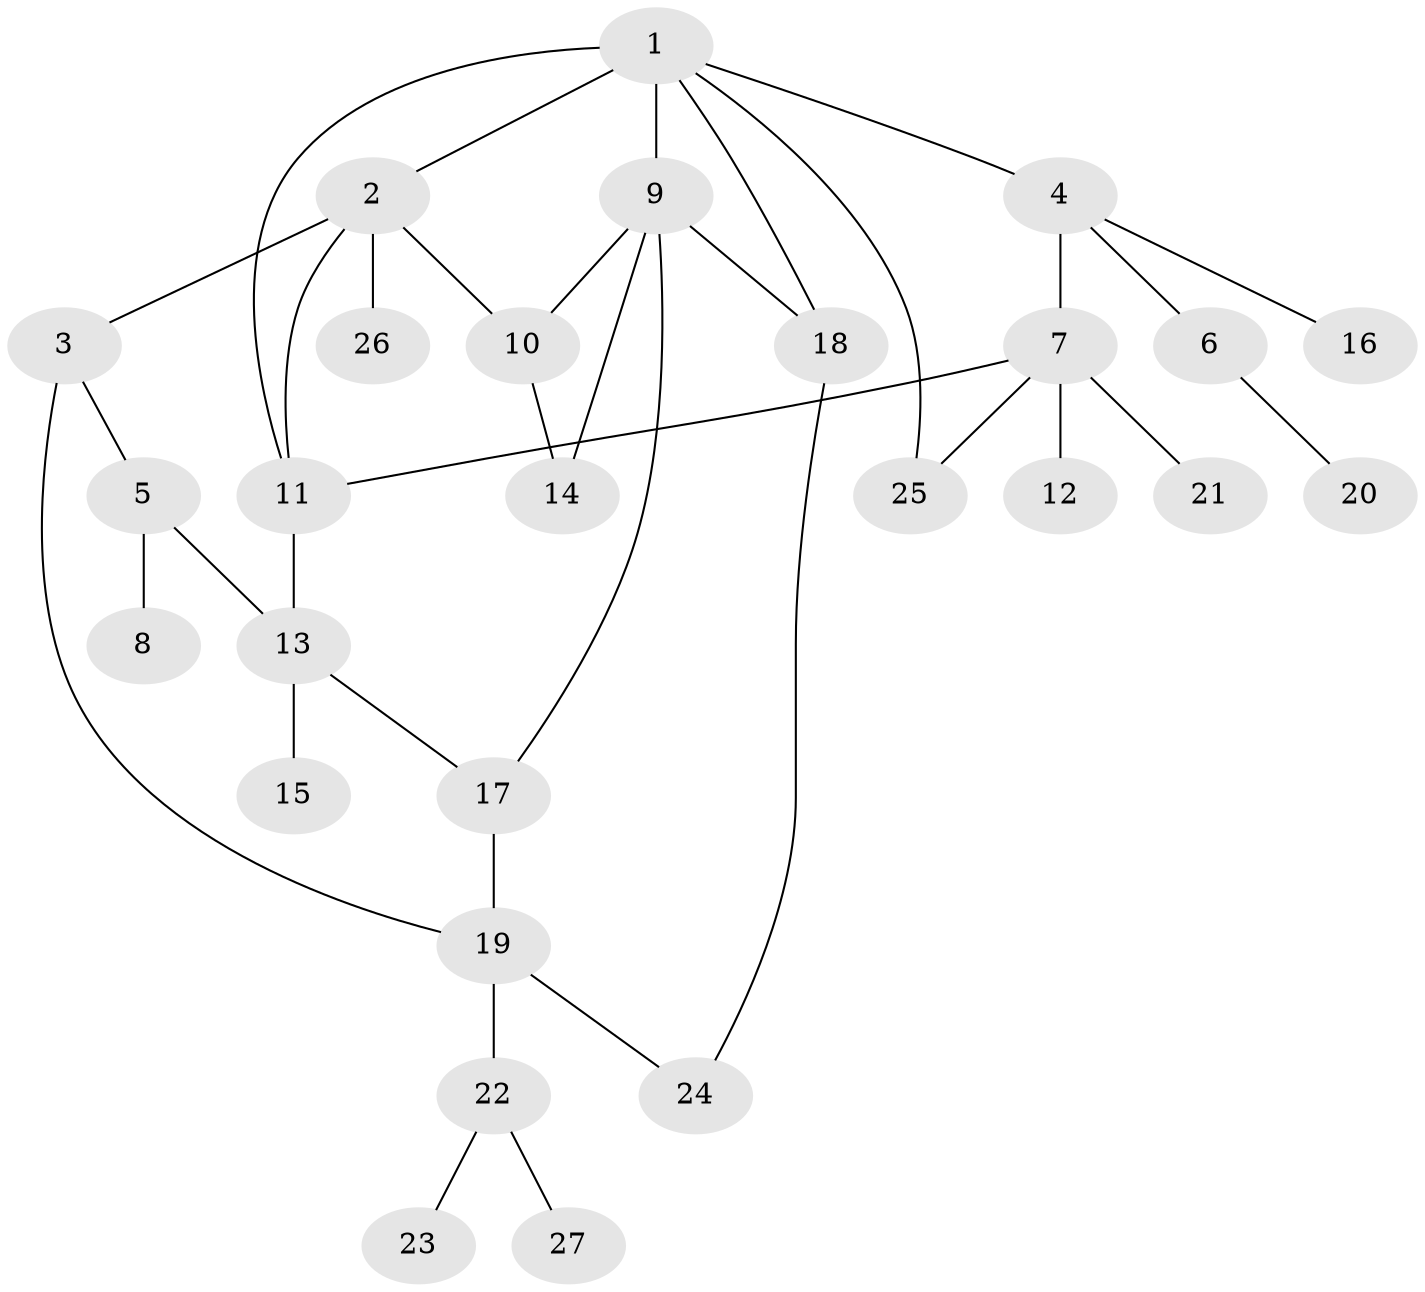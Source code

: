 // original degree distribution, {6: 0.07547169811320754, 4: 0.1320754716981132, 3: 0.09433962264150944, 5: 0.05660377358490566, 2: 0.22641509433962265, 1: 0.41509433962264153}
// Generated by graph-tools (version 1.1) at 2025/34/03/09/25 02:34:09]
// undirected, 27 vertices, 36 edges
graph export_dot {
graph [start="1"]
  node [color=gray90,style=filled];
  1;
  2;
  3;
  4;
  5;
  6;
  7;
  8;
  9;
  10;
  11;
  12;
  13;
  14;
  15;
  16;
  17;
  18;
  19;
  20;
  21;
  22;
  23;
  24;
  25;
  26;
  27;
  1 -- 2 [weight=1.0];
  1 -- 4 [weight=1.0];
  1 -- 9 [weight=2.0];
  1 -- 11 [weight=2.0];
  1 -- 18 [weight=1.0];
  1 -- 25 [weight=1.0];
  2 -- 3 [weight=1.0];
  2 -- 10 [weight=1.0];
  2 -- 11 [weight=1.0];
  2 -- 26 [weight=1.0];
  3 -- 5 [weight=1.0];
  3 -- 19 [weight=1.0];
  4 -- 6 [weight=1.0];
  4 -- 7 [weight=1.0];
  4 -- 16 [weight=1.0];
  5 -- 8 [weight=1.0];
  5 -- 13 [weight=1.0];
  6 -- 20 [weight=1.0];
  7 -- 11 [weight=1.0];
  7 -- 12 [weight=1.0];
  7 -- 21 [weight=1.0];
  7 -- 25 [weight=1.0];
  9 -- 10 [weight=1.0];
  9 -- 14 [weight=1.0];
  9 -- 17 [weight=1.0];
  9 -- 18 [weight=1.0];
  10 -- 14 [weight=1.0];
  11 -- 13 [weight=1.0];
  13 -- 15 [weight=1.0];
  13 -- 17 [weight=1.0];
  17 -- 19 [weight=1.0];
  18 -- 24 [weight=1.0];
  19 -- 22 [weight=1.0];
  19 -- 24 [weight=1.0];
  22 -- 23 [weight=1.0];
  22 -- 27 [weight=1.0];
}
